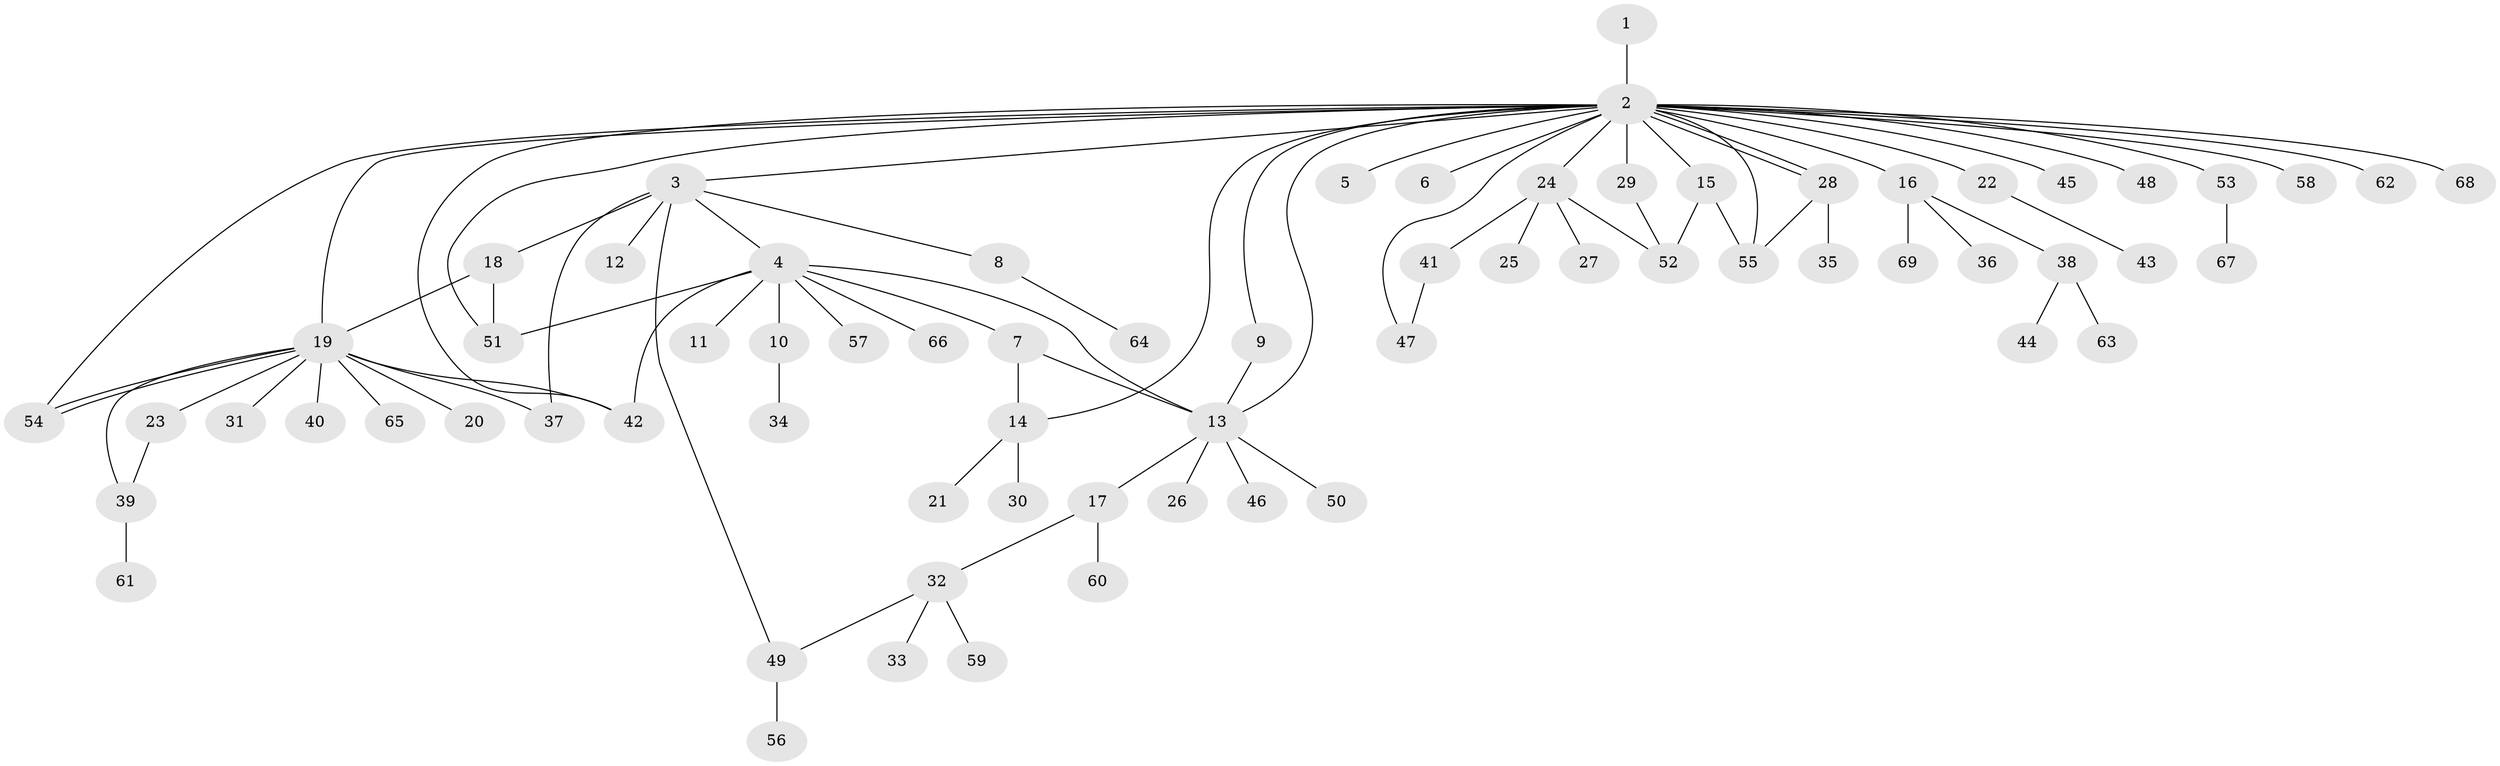// Generated by graph-tools (version 1.1) at 2025/48/03/09/25 04:48:17]
// undirected, 69 vertices, 88 edges
graph export_dot {
graph [start="1"]
  node [color=gray90,style=filled];
  1;
  2;
  3;
  4;
  5;
  6;
  7;
  8;
  9;
  10;
  11;
  12;
  13;
  14;
  15;
  16;
  17;
  18;
  19;
  20;
  21;
  22;
  23;
  24;
  25;
  26;
  27;
  28;
  29;
  30;
  31;
  32;
  33;
  34;
  35;
  36;
  37;
  38;
  39;
  40;
  41;
  42;
  43;
  44;
  45;
  46;
  47;
  48;
  49;
  50;
  51;
  52;
  53;
  54;
  55;
  56;
  57;
  58;
  59;
  60;
  61;
  62;
  63;
  64;
  65;
  66;
  67;
  68;
  69;
  1 -- 2;
  2 -- 3;
  2 -- 5;
  2 -- 6;
  2 -- 9;
  2 -- 13;
  2 -- 14;
  2 -- 15;
  2 -- 16;
  2 -- 19;
  2 -- 22;
  2 -- 24;
  2 -- 28;
  2 -- 28;
  2 -- 29;
  2 -- 42;
  2 -- 45;
  2 -- 47;
  2 -- 48;
  2 -- 51;
  2 -- 53;
  2 -- 54;
  2 -- 55;
  2 -- 58;
  2 -- 62;
  2 -- 68;
  3 -- 4;
  3 -- 8;
  3 -- 12;
  3 -- 18;
  3 -- 37;
  3 -- 49;
  4 -- 7;
  4 -- 10;
  4 -- 11;
  4 -- 13;
  4 -- 42;
  4 -- 51;
  4 -- 57;
  4 -- 66;
  7 -- 13;
  7 -- 14;
  8 -- 64;
  9 -- 13;
  10 -- 34;
  13 -- 17;
  13 -- 26;
  13 -- 46;
  13 -- 50;
  14 -- 21;
  14 -- 30;
  15 -- 52;
  15 -- 55;
  16 -- 36;
  16 -- 38;
  16 -- 69;
  17 -- 32;
  17 -- 60;
  18 -- 19;
  18 -- 51;
  19 -- 20;
  19 -- 23;
  19 -- 31;
  19 -- 37;
  19 -- 39;
  19 -- 40;
  19 -- 42;
  19 -- 54;
  19 -- 54;
  19 -- 65;
  22 -- 43;
  23 -- 39;
  24 -- 25;
  24 -- 27;
  24 -- 41;
  24 -- 52;
  28 -- 35;
  28 -- 55;
  29 -- 52;
  32 -- 33;
  32 -- 49;
  32 -- 59;
  38 -- 44;
  38 -- 63;
  39 -- 61;
  41 -- 47;
  49 -- 56;
  53 -- 67;
}
